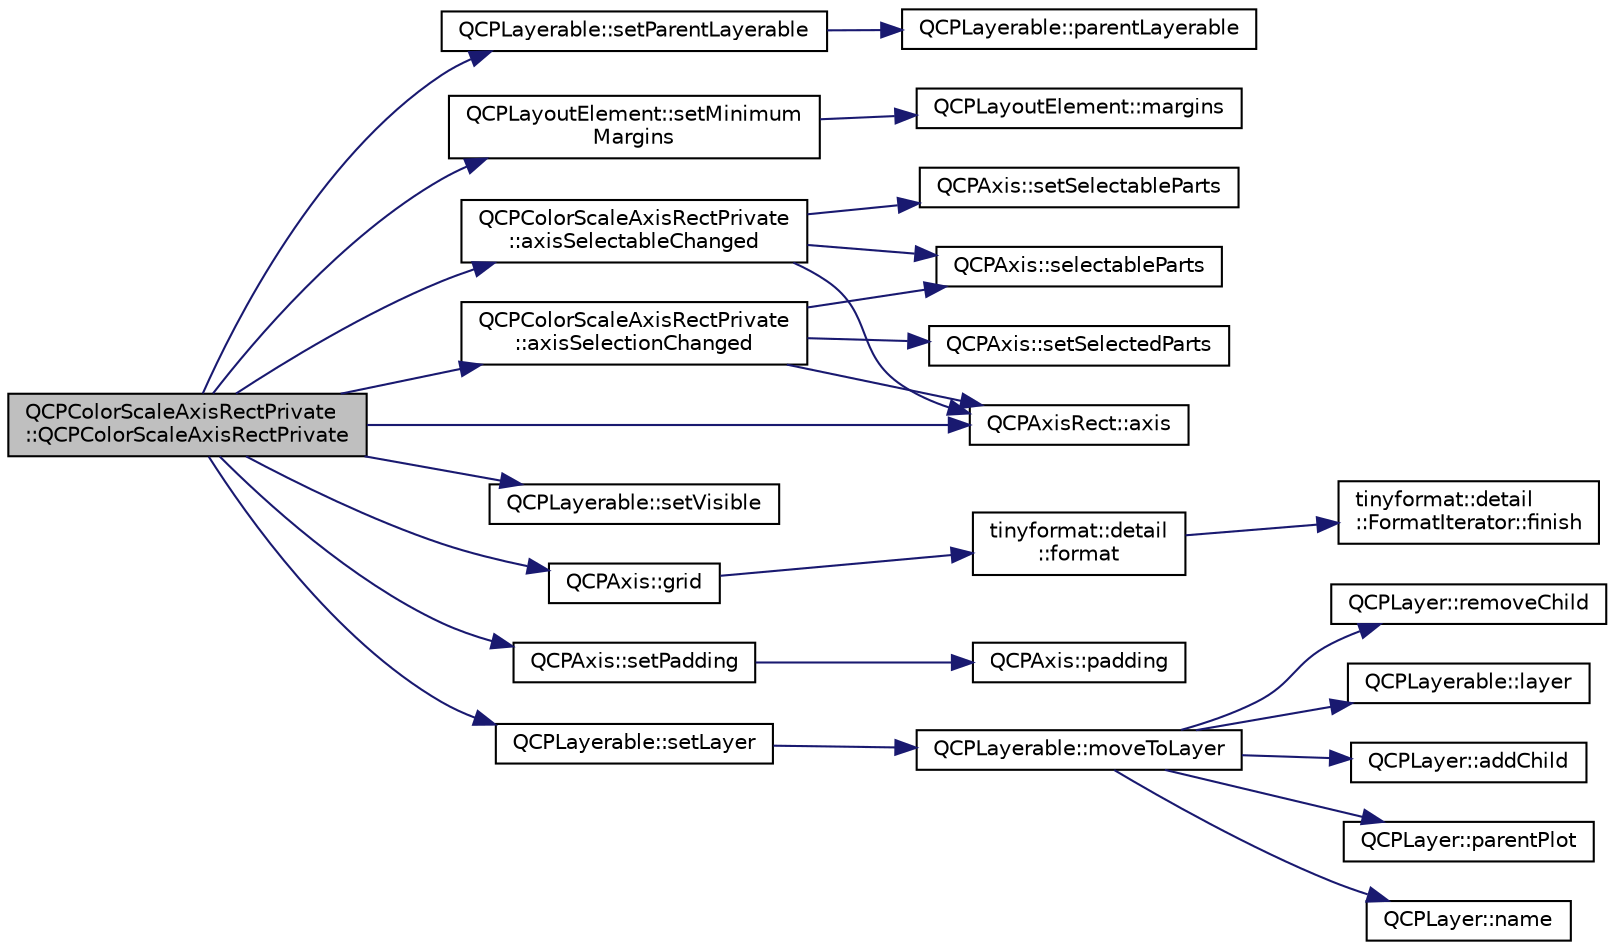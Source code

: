 digraph "QCPColorScaleAxisRectPrivate::QCPColorScaleAxisRectPrivate"
{
  edge [fontname="Helvetica",fontsize="10",labelfontname="Helvetica",labelfontsize="10"];
  node [fontname="Helvetica",fontsize="10",shape=record];
  rankdir="LR";
  Node0 [label="QCPColorScaleAxisRectPrivate\l::QCPColorScaleAxisRectPrivate",height=0.2,width=0.4,color="black", fillcolor="grey75", style="filled", fontcolor="black"];
  Node0 -> Node1 [color="midnightblue",fontsize="10",style="solid",fontname="Helvetica"];
  Node1 [label="QCPLayerable::setParentLayerable",height=0.2,width=0.4,color="black", fillcolor="white", style="filled",URL="$d6/d4d/class_q_c_p_layerable.html#aa23c893671f1f6744ac235cf2204cf3a"];
  Node1 -> Node2 [color="midnightblue",fontsize="10",style="solid",fontname="Helvetica"];
  Node2 [label="QCPLayerable::parentLayerable",height=0.2,width=0.4,color="black", fillcolor="white", style="filled",URL="$d6/d4d/class_q_c_p_layerable.html#aa78b7e644d2c519e1a9a6f2ac5fcd858"];
  Node0 -> Node3 [color="midnightblue",fontsize="10",style="solid",fontname="Helvetica"];
  Node3 [label="QCPLayoutElement::setMinimum\lMargins",height=0.2,width=0.4,color="black", fillcolor="white", style="filled",URL="$d5/db3/class_q_c_p_layout_element.html#a0a8a17abc16b7923159fcc7608f94673"];
  Node3 -> Node4 [color="midnightblue",fontsize="10",style="solid",fontname="Helvetica"];
  Node4 [label="QCPLayoutElement::margins",height=0.2,width=0.4,color="black", fillcolor="white", style="filled",URL="$d5/db3/class_q_c_p_layout_element.html#af4ac9450aa2d60863bf3a8ea0c940c9d"];
  Node0 -> Node5 [color="midnightblue",fontsize="10",style="solid",fontname="Helvetica"];
  Node5 [label="QCPAxisRect::axis",height=0.2,width=0.4,color="black", fillcolor="white", style="filled",URL="$d8/dad/class_q_c_p_axis_rect.html#a583ae4f6d78b601b732183f6cabecbe1"];
  Node0 -> Node6 [color="midnightblue",fontsize="10",style="solid",fontname="Helvetica"];
  Node6 [label="QCPLayerable::setVisible",height=0.2,width=0.4,color="black", fillcolor="white", style="filled",URL="$d6/d4d/class_q_c_p_layerable.html#a3bed99ddc396b48ce3ebfdc0418744f8"];
  Node0 -> Node7 [color="midnightblue",fontsize="10",style="solid",fontname="Helvetica"];
  Node7 [label="QCPAxis::grid",height=0.2,width=0.4,color="black", fillcolor="white", style="filled",URL="$d2/deb/class_q_c_p_axis.html#a63f1dd2df663680d2a8d06c19592dd63"];
  Node7 -> Node8 [color="midnightblue",fontsize="10",style="solid",fontname="Helvetica"];
  Node8 [label="tinyformat::detail\l::format",height=0.2,width=0.4,color="black", fillcolor="white", style="filled",URL="$d8/d1a/namespacetinyformat_1_1detail.html#aa4b0590b3e34562c2d252a2086cec7ba"];
  Node8 -> Node9 [color="midnightblue",fontsize="10",style="solid",fontname="Helvetica"];
  Node9 [label="tinyformat::detail\l::FormatIterator::finish",height=0.2,width=0.4,color="black", fillcolor="white", style="filled",URL="$d8/d42/classtinyformat_1_1detail_1_1_format_iterator.html#a46377a804f72dbad1e508d2fbaa18ce9"];
  Node0 -> Node10 [color="midnightblue",fontsize="10",style="solid",fontname="Helvetica"];
  Node10 [label="QCPAxis::setPadding",height=0.2,width=0.4,color="black", fillcolor="white", style="filled",URL="$d2/deb/class_q_c_p_axis.html#a5691441cb3de9e9844855d339c0db279"];
  Node10 -> Node11 [color="midnightblue",fontsize="10",style="solid",fontname="Helvetica"];
  Node11 [label="QCPAxis::padding",height=0.2,width=0.4,color="black", fillcolor="white", style="filled",URL="$d2/deb/class_q_c_p_axis.html#a07df379d5c017b8f3a4702532eb037b2"];
  Node0 -> Node12 [color="midnightblue",fontsize="10",style="solid",fontname="Helvetica"];
  Node12 [label="QCPColorScaleAxisRectPrivate\l::axisSelectionChanged",height=0.2,width=0.4,color="black", fillcolor="white", style="filled",URL="$df/ddc/class_q_c_p_color_scale_axis_rect_private.html#a6112ad4291ac1695d37659cb049d598d"];
  Node12 -> Node5 [color="midnightblue",fontsize="10",style="solid",fontname="Helvetica"];
  Node12 -> Node13 [color="midnightblue",fontsize="10",style="solid",fontname="Helvetica"];
  Node13 [label="QCPAxis::selectableParts",height=0.2,width=0.4,color="black", fillcolor="white", style="filled",URL="$d2/deb/class_q_c_p_axis.html#a1d12d157756c114f4e57517c62177181"];
  Node12 -> Node14 [color="midnightblue",fontsize="10",style="solid",fontname="Helvetica"];
  Node14 [label="QCPAxis::setSelectedParts",height=0.2,width=0.4,color="black", fillcolor="white", style="filled",URL="$d2/deb/class_q_c_p_axis.html#ab9d7a69277dcbed9119b3c1f25ca19c3"];
  Node0 -> Node15 [color="midnightblue",fontsize="10",style="solid",fontname="Helvetica"];
  Node15 [label="QCPColorScaleAxisRectPrivate\l::axisSelectableChanged",height=0.2,width=0.4,color="black", fillcolor="white", style="filled",URL="$df/ddc/class_q_c_p_color_scale_axis_rect_private.html#a66d2baed86966bb03a6d7c32dc7d59f7"];
  Node15 -> Node5 [color="midnightblue",fontsize="10",style="solid",fontname="Helvetica"];
  Node15 -> Node13 [color="midnightblue",fontsize="10",style="solid",fontname="Helvetica"];
  Node15 -> Node16 [color="midnightblue",fontsize="10",style="solid",fontname="Helvetica"];
  Node16 [label="QCPAxis::setSelectableParts",height=0.2,width=0.4,color="black", fillcolor="white", style="filled",URL="$d2/deb/class_q_c_p_axis.html#a513f9b9e326c505d9bec54880031b085"];
  Node0 -> Node17 [color="midnightblue",fontsize="10",style="solid",fontname="Helvetica"];
  Node17 [label="QCPLayerable::setLayer",height=0.2,width=0.4,color="black", fillcolor="white", style="filled",URL="$d6/d4d/class_q_c_p_layerable.html#ab0d0da6d2de45a118886d2c8e16d5a54"];
  Node17 -> Node18 [color="midnightblue",fontsize="10",style="solid",fontname="Helvetica"];
  Node18 [label="QCPLayerable::moveToLayer",height=0.2,width=0.4,color="black", fillcolor="white", style="filled",URL="$d6/d4d/class_q_c_p_layerable.html#af94484cfb7cbbddb7de522e9be71d9a4"];
  Node18 -> Node19 [color="midnightblue",fontsize="10",style="solid",fontname="Helvetica"];
  Node19 [label="QCPLayer::parentPlot",height=0.2,width=0.4,color="black", fillcolor="white", style="filled",URL="$d9/dfe/class_q_c_p_layer.html#a5520019787482e13857ebe631c27c3fa"];
  Node18 -> Node20 [color="midnightblue",fontsize="10",style="solid",fontname="Helvetica"];
  Node20 [label="QCPLayer::name",height=0.2,width=0.4,color="black", fillcolor="white", style="filled",URL="$d9/dfe/class_q_c_p_layer.html#a37806f662b50b588fb1029a14fc5ef50"];
  Node18 -> Node21 [color="midnightblue",fontsize="10",style="solid",fontname="Helvetica"];
  Node21 [label="QCPLayer::removeChild",height=0.2,width=0.4,color="black", fillcolor="white", style="filled",URL="$d9/dfe/class_q_c_p_layer.html#ac2f64ac7761650582d968d86670ef362"];
  Node18 -> Node22 [color="midnightblue",fontsize="10",style="solid",fontname="Helvetica"];
  Node22 [label="QCPLayerable::layer",height=0.2,width=0.4,color="black", fillcolor="white", style="filled",URL="$d6/d4d/class_q_c_p_layerable.html#a5ff4862e8c784c9f5986dbc1533ba2a4"];
  Node18 -> Node23 [color="midnightblue",fontsize="10",style="solid",fontname="Helvetica"];
  Node23 [label="QCPLayer::addChild",height=0.2,width=0.4,color="black", fillcolor="white", style="filled",URL="$d9/dfe/class_q_c_p_layer.html#a57ce5e49364aa9122276d5df3b4a0ddc"];
}

